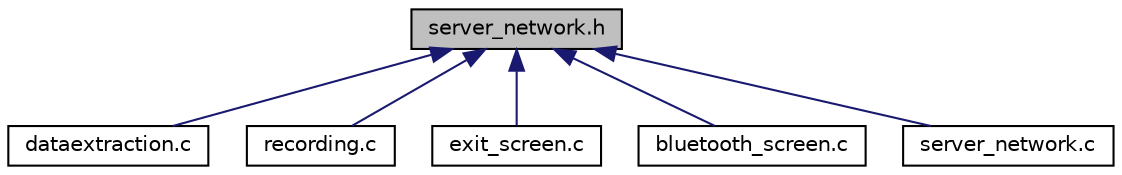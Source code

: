 digraph "server_network.h"
{
  edge [fontname="Helvetica",fontsize="10",labelfontname="Helvetica",labelfontsize="10"];
  node [fontname="Helvetica",fontsize="10",shape=record];
  Node3 [label="server_network.h",height=0.2,width=0.4,color="black", fillcolor="grey75", style="filled", fontcolor="black"];
  Node3 -> Node4 [dir="back",color="midnightblue",fontsize="10",style="solid"];
  Node4 [label="dataextraction.c",height=0.2,width=0.4,color="black", fillcolor="white", style="filled",URL="$dataextraction_8c.html"];
  Node3 -> Node5 [dir="back",color="midnightblue",fontsize="10",style="solid"];
  Node5 [label="recording.c",height=0.2,width=0.4,color="black", fillcolor="white", style="filled",URL="$recording_8c.html"];
  Node3 -> Node6 [dir="back",color="midnightblue",fontsize="10",style="solid"];
  Node6 [label="exit_screen.c",height=0.2,width=0.4,color="black", fillcolor="white", style="filled",URL="$exit__screen_8c.html"];
  Node3 -> Node7 [dir="back",color="midnightblue",fontsize="10",style="solid"];
  Node7 [label="bluetooth_screen.c",height=0.2,width=0.4,color="black", fillcolor="white", style="filled",URL="$bluetooth__screen_8c.html"];
  Node3 -> Node8 [dir="back",color="midnightblue",fontsize="10",style="solid"];
  Node8 [label="server_network.c",height=0.2,width=0.4,color="black", fillcolor="white", style="filled",URL="$server__network_8c.html"];
}
